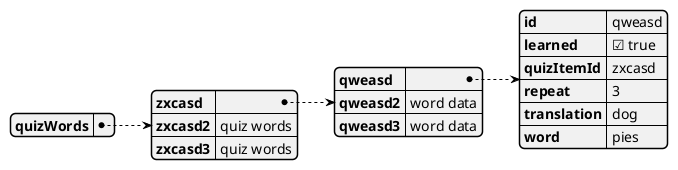 @startjson
{
"quizWords": {
      "zxcasd": {
        "qweasd": {
          "id": "qweasd",
          "learned": true,
          "quizItemId": "zxcasd",
          "repeat": 3,
          "translation": "dog",
          "word": "pies"
        },
        "qweasd2": "word data",
        "qweasd3": "word data"
      },
      "zxcasd2": "quiz words",
      "zxcasd3": "quiz words"
    }
}
@endjson